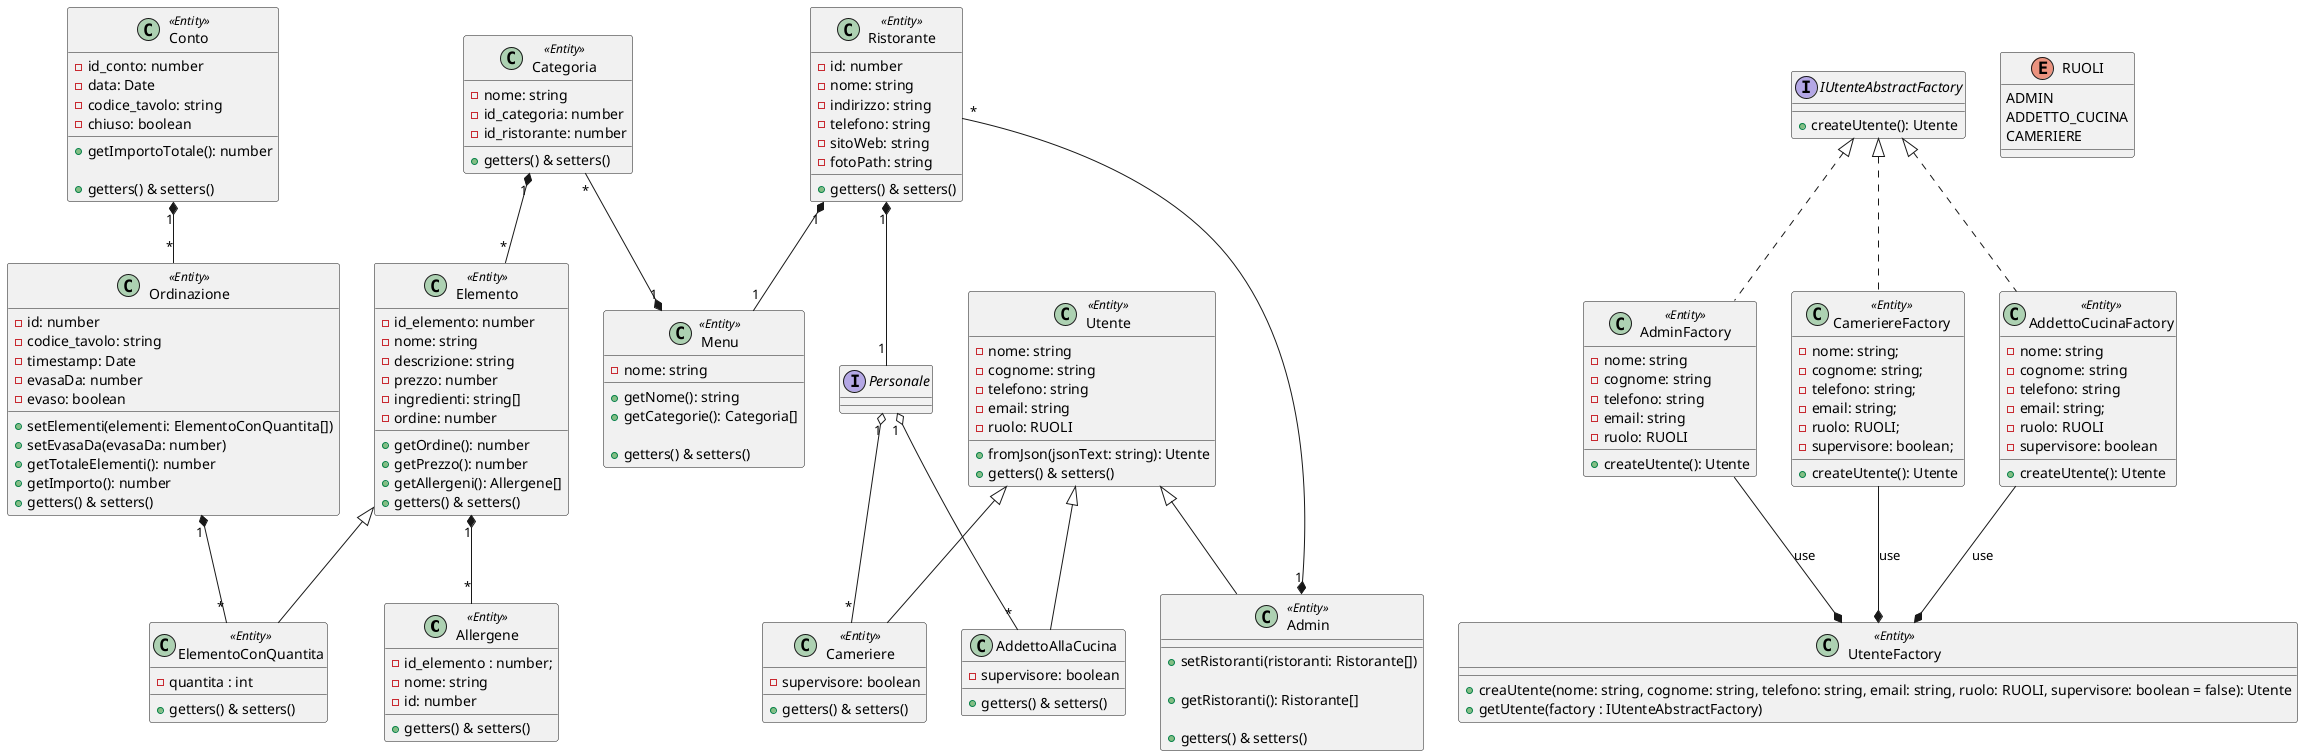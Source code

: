 @startuml

class Allergene <<Entity>>{
        -id_elemento : number;
	-nome: string
	-id: number
+getters() & setters()
}

class Conto <<Entity>>{
	-id_conto: number
	-data: Date
	-codice_tavolo: string
	-chiuso: boolean

	+getImportoTotale(): number

+getters() & setters()
}

class Menu <<Entity>>{
	-nome: string

	+getNome(): string 
	+getCategorie(): Categoria[] 

+getters() & setters()
}

class Categoria <<Entity>>{
	-nome: string
	-id_categoria: number
	-id_ristorante: number

+getters() & setters()
}


class Elemento <<Entity>>{
	-id_elemento: number
	-nome: string
	-descrizione: string
	-prezzo: number
	-ingredienti: string[]
	-ordine: number
        
	+getOrdine(): number 
	+getPrezzo(): number 
	+getAllergeni(): Allergene[] 
+getters() & setters()
}

class ElementoConQuantita <<Entity>> extends Elemento {
  -quantita : int
+getters() & setters()
}

class Ordinazione <<Entity>>{
	-id: number
	-codice_tavolo: string
	-timestamp: Date
	-evasaDa: number
	-evaso: boolean

+setElementi(elementi: ElementoConQuantita[])
+setEvasaDa(evasaDa: number)
	+getTotaleElementi(): number
	+getImporto(): number
+getters() & setters()
}

interface Personale {
}
class Ristorante <<Entity>>{
	-id: number
	-nome: string
	-indirizzo: string
	-telefono: string
	-sitoWeb: string
	-fotoPath: string
+getters() & setters()
}


interface IUtenteAbstractFactory {

	+createUtente(): Utente
}

class AdminFactory <<Entity>> implements IUtenteAbstractFactory {
	-nome: string
	-cognome: string
	-telefono: string
	-email: string
	-ruolo: RUOLI
	+createUtente(): Utente 
}
class CameriereFactory<<Entity>> implements IUtenteAbstractFactory {
	-nome: string;
	-cognome: string;
	-telefono: string;
	-email: string;
	-ruolo: RUOLI;
	-supervisore: boolean;
	+createUtente(): Utente 
}

class AddettoCucinaFactory<<Entity>> implements IUtenteAbstractFactory {
	-nome: string
	-cognome: string
	-telefono: string
	-email: string;
	-ruolo: RUOLI
	-supervisore: boolean
	+createUtente(): Utente 
}

class UtenteFactory<<Entity>> {
	+creaUtente(nome: string, cognome: string, telefono: string, email: string, ruolo: RUOLI, supervisore: boolean = false): Utente
    +getUtente(factory : IUtenteAbstractFactory)
}

AddettoCucinaFactory --* "UtenteFactory" : use
CameriereFactory --* "UtenteFactory" : use
AdminFactory --* "UtenteFactory" : use


class Utente <<Entity>>{
	-nome: string
	-cognome: string
	-telefono: string
	-email: string
	-ruolo: RUOLI

	+fromJson(jsonText: string): Utente
+getters() & setters()
}

enum RUOLI {
        ADMIN
	ADDETTO_CUCINA
	CAMERIERE
}


class Admin<<Entity>> extends Utente {

	+setRistoranti(ristoranti: Ristorante[])

	+getRistoranti(): Ristorante[] 

+getters() & setters()
	
}

class Cameriere<<Entity>> extends Utente {
	-supervisore: boolean
+getters() & setters()
}
class AddettoAllaCucina extends Utente {
	-supervisore: boolean
+getters() & setters()
}
Conto"1" *-- "*" Ordinazione

Personale "1" o-- "*" Cameriere
Personale "1" o-- "*" AddettoAllaCucina
Ristorante "1" *--"1" Personale

Ordinazione "1"*--"*" ElementoConQuantita
Elemento "1"*--"*" Allergene
Categoria "1"*--"*" Elemento
Categoria "*"--*"1" Menu
Ristorante "1"*--"1" Menu
Ristorante "*"--*"1" Admin
@enduml
